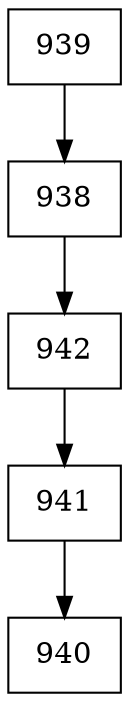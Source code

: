 digraph G {
  node [shape=record];
  node0 [label="{939}"];
  node0 -> node1;
  node1 [label="{938}"];
  node1 -> node2;
  node2 [label="{942}"];
  node2 -> node3;
  node3 [label="{941}"];
  node3 -> node4;
  node4 [label="{940}"];
}
